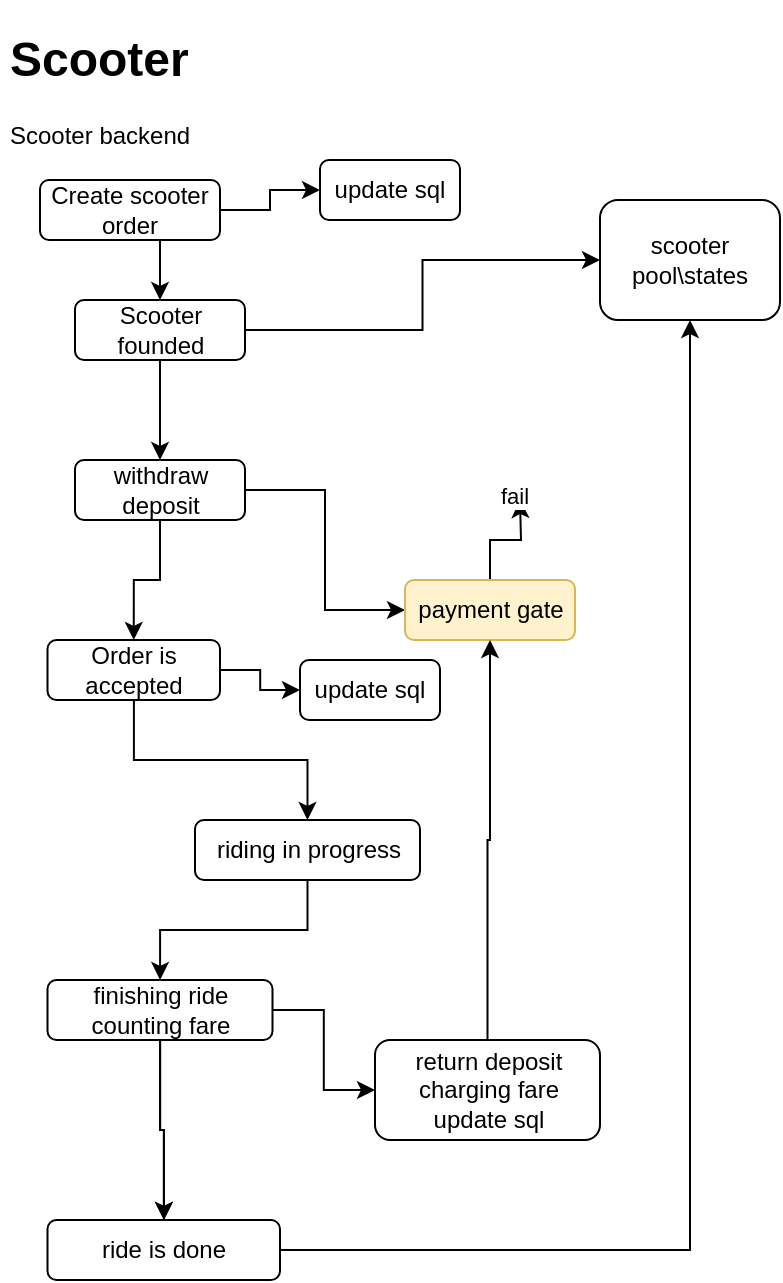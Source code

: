 <mxfile version="21.6.2" type="github">
  <diagram name="Page-1" id="B9Mj2-b3dq1Cd7GQC0pU">
    <mxGraphModel dx="718" dy="462" grid="1" gridSize="10" guides="1" tooltips="1" connect="1" arrows="1" fold="1" page="1" pageScale="1" pageWidth="827" pageHeight="1169" math="0" shadow="0">
      <root>
        <mxCell id="0" />
        <mxCell id="1" parent="0" />
        <mxCell id="IxOYMcuYMZwDZ8Kze4D3-2" value="&lt;h1&gt;Scooter&lt;/h1&gt;&lt;p&gt;Scooter backend&lt;/p&gt;" style="text;html=1;strokeColor=none;fillColor=none;spacing=5;spacingTop=-20;whiteSpace=wrap;overflow=hidden;rounded=0;" vertex="1" parent="1">
          <mxGeometry x="10" y="10" width="160" height="70" as="geometry" />
        </mxCell>
        <mxCell id="IxOYMcuYMZwDZ8Kze4D3-7" style="edgeStyle=orthogonalEdgeStyle;rounded=0;orthogonalLoop=1;jettySize=auto;html=1;exitX=0.5;exitY=1;exitDx=0;exitDy=0;entryX=0.5;entryY=0;entryDx=0;entryDy=0;" edge="1" parent="1" source="IxOYMcuYMZwDZ8Kze4D3-3" target="IxOYMcuYMZwDZ8Kze4D3-4">
          <mxGeometry relative="1" as="geometry" />
        </mxCell>
        <mxCell id="IxOYMcuYMZwDZ8Kze4D3-43" style="edgeStyle=orthogonalEdgeStyle;rounded=0;orthogonalLoop=1;jettySize=auto;html=1;entryX=0;entryY=0.5;entryDx=0;entryDy=0;" edge="1" parent="1" source="IxOYMcuYMZwDZ8Kze4D3-3" target="IxOYMcuYMZwDZ8Kze4D3-42">
          <mxGeometry relative="1" as="geometry" />
        </mxCell>
        <mxCell id="IxOYMcuYMZwDZ8Kze4D3-3" value="Create scooter order" style="rounded=1;whiteSpace=wrap;html=1;" vertex="1" parent="1">
          <mxGeometry x="30" y="90" width="90" height="30" as="geometry" />
        </mxCell>
        <mxCell id="IxOYMcuYMZwDZ8Kze4D3-6" value="" style="edgeStyle=orthogonalEdgeStyle;rounded=0;orthogonalLoop=1;jettySize=auto;html=1;" edge="1" parent="1" source="IxOYMcuYMZwDZ8Kze4D3-4" target="IxOYMcuYMZwDZ8Kze4D3-5">
          <mxGeometry relative="1" as="geometry" />
        </mxCell>
        <mxCell id="IxOYMcuYMZwDZ8Kze4D3-9" value="" style="edgeStyle=orthogonalEdgeStyle;rounded=0;orthogonalLoop=1;jettySize=auto;html=1;" edge="1" parent="1" source="IxOYMcuYMZwDZ8Kze4D3-4" target="IxOYMcuYMZwDZ8Kze4D3-8">
          <mxGeometry relative="1" as="geometry" />
        </mxCell>
        <mxCell id="IxOYMcuYMZwDZ8Kze4D3-4" value="Scooter founded" style="rounded=1;whiteSpace=wrap;html=1;" vertex="1" parent="1">
          <mxGeometry x="47.5" y="150" width="85" height="30" as="geometry" />
        </mxCell>
        <mxCell id="IxOYMcuYMZwDZ8Kze4D3-5" value="scooter pool\states" style="whiteSpace=wrap;html=1;rounded=1;" vertex="1" parent="1">
          <mxGeometry x="310" y="100" width="90" height="60" as="geometry" />
        </mxCell>
        <mxCell id="IxOYMcuYMZwDZ8Kze4D3-18" style="edgeStyle=orthogonalEdgeStyle;rounded=0;orthogonalLoop=1;jettySize=auto;html=1;exitX=1;exitY=0.5;exitDx=0;exitDy=0;entryX=0;entryY=0.5;entryDx=0;entryDy=0;" edge="1" parent="1" source="IxOYMcuYMZwDZ8Kze4D3-8" target="IxOYMcuYMZwDZ8Kze4D3-12">
          <mxGeometry relative="1" as="geometry" />
        </mxCell>
        <mxCell id="IxOYMcuYMZwDZ8Kze4D3-19" style="edgeStyle=orthogonalEdgeStyle;rounded=0;orthogonalLoop=1;jettySize=auto;html=1;exitX=0.5;exitY=1;exitDx=0;exitDy=0;entryX=0.5;entryY=0;entryDx=0;entryDy=0;" edge="1" parent="1" source="IxOYMcuYMZwDZ8Kze4D3-8" target="IxOYMcuYMZwDZ8Kze4D3-16">
          <mxGeometry relative="1" as="geometry" />
        </mxCell>
        <mxCell id="IxOYMcuYMZwDZ8Kze4D3-8" value="withdraw deposit" style="rounded=1;whiteSpace=wrap;html=1;" vertex="1" parent="1">
          <mxGeometry x="47.5" y="230" width="85" height="30" as="geometry" />
        </mxCell>
        <mxCell id="IxOYMcuYMZwDZ8Kze4D3-39" style="edgeStyle=orthogonalEdgeStyle;rounded=0;orthogonalLoop=1;jettySize=auto;html=1;" edge="1" parent="1" source="IxOYMcuYMZwDZ8Kze4D3-12">
          <mxGeometry relative="1" as="geometry">
            <mxPoint x="270" y="250.0" as="targetPoint" />
          </mxGeometry>
        </mxCell>
        <mxCell id="IxOYMcuYMZwDZ8Kze4D3-40" value="fail" style="edgeLabel;html=1;align=center;verticalAlign=middle;resizable=0;points=[];" vertex="1" connectable="0" parent="IxOYMcuYMZwDZ8Kze4D3-39">
          <mxGeometry x="1" y="3" relative="1" as="geometry">
            <mxPoint y="-2" as="offset" />
          </mxGeometry>
        </mxCell>
        <mxCell id="IxOYMcuYMZwDZ8Kze4D3-12" value="payment gate" style="rounded=1;whiteSpace=wrap;html=1;fillColor=#fff2cc;strokeColor=#d6b656;" vertex="1" parent="1">
          <mxGeometry x="212.5" y="290" width="85" height="30" as="geometry" />
        </mxCell>
        <mxCell id="IxOYMcuYMZwDZ8Kze4D3-23" value="" style="edgeStyle=orthogonalEdgeStyle;rounded=0;orthogonalLoop=1;jettySize=auto;html=1;" edge="1" parent="1" source="IxOYMcuYMZwDZ8Kze4D3-16" target="IxOYMcuYMZwDZ8Kze4D3-22">
          <mxGeometry relative="1" as="geometry" />
        </mxCell>
        <mxCell id="IxOYMcuYMZwDZ8Kze4D3-38" style="edgeStyle=orthogonalEdgeStyle;rounded=0;orthogonalLoop=1;jettySize=auto;html=1;entryX=0;entryY=0.5;entryDx=0;entryDy=0;" edge="1" parent="1" source="IxOYMcuYMZwDZ8Kze4D3-16" target="IxOYMcuYMZwDZ8Kze4D3-37">
          <mxGeometry relative="1" as="geometry" />
        </mxCell>
        <mxCell id="IxOYMcuYMZwDZ8Kze4D3-16" value="Order is accepted" style="rounded=1;whiteSpace=wrap;html=1;" vertex="1" parent="1">
          <mxGeometry x="33.75" y="320" width="86.25" height="30" as="geometry" />
        </mxCell>
        <mxCell id="IxOYMcuYMZwDZ8Kze4D3-25" value="" style="edgeStyle=orthogonalEdgeStyle;rounded=0;orthogonalLoop=1;jettySize=auto;html=1;" edge="1" parent="1" source="IxOYMcuYMZwDZ8Kze4D3-22" target="IxOYMcuYMZwDZ8Kze4D3-24">
          <mxGeometry relative="1" as="geometry" />
        </mxCell>
        <mxCell id="IxOYMcuYMZwDZ8Kze4D3-22" value="riding in progress" style="rounded=1;whiteSpace=wrap;html=1;" vertex="1" parent="1">
          <mxGeometry x="107.5" y="410" width="112.5" height="30" as="geometry" />
        </mxCell>
        <mxCell id="IxOYMcuYMZwDZ8Kze4D3-27" value="" style="edgeStyle=orthogonalEdgeStyle;rounded=0;orthogonalLoop=1;jettySize=auto;html=1;" edge="1" parent="1" source="IxOYMcuYMZwDZ8Kze4D3-24" target="IxOYMcuYMZwDZ8Kze4D3-26">
          <mxGeometry relative="1" as="geometry" />
        </mxCell>
        <mxCell id="IxOYMcuYMZwDZ8Kze4D3-28" value="" style="edgeStyle=orthogonalEdgeStyle;rounded=0;orthogonalLoop=1;jettySize=auto;html=1;" edge="1" parent="1" source="IxOYMcuYMZwDZ8Kze4D3-24" target="IxOYMcuYMZwDZ8Kze4D3-26">
          <mxGeometry relative="1" as="geometry" />
        </mxCell>
        <mxCell id="IxOYMcuYMZwDZ8Kze4D3-32" value="" style="edgeStyle=orthogonalEdgeStyle;rounded=0;orthogonalLoop=1;jettySize=auto;html=1;" edge="1" parent="1" source="IxOYMcuYMZwDZ8Kze4D3-24" target="IxOYMcuYMZwDZ8Kze4D3-31">
          <mxGeometry relative="1" as="geometry" />
        </mxCell>
        <mxCell id="IxOYMcuYMZwDZ8Kze4D3-24" value="finishing ride&lt;br&gt;counting fare" style="rounded=1;whiteSpace=wrap;html=1;" vertex="1" parent="1">
          <mxGeometry x="33.75" y="490" width="112.5" height="30" as="geometry" />
        </mxCell>
        <mxCell id="IxOYMcuYMZwDZ8Kze4D3-34" style="edgeStyle=orthogonalEdgeStyle;rounded=0;orthogonalLoop=1;jettySize=auto;html=1;entryX=0.5;entryY=1;entryDx=0;entryDy=0;" edge="1" parent="1" source="IxOYMcuYMZwDZ8Kze4D3-26" target="IxOYMcuYMZwDZ8Kze4D3-5">
          <mxGeometry relative="1" as="geometry" />
        </mxCell>
        <mxCell id="IxOYMcuYMZwDZ8Kze4D3-26" value="ride is done" style="rounded=1;whiteSpace=wrap;html=1;" vertex="1" parent="1">
          <mxGeometry x="33.75" y="610" width="116.25" height="30" as="geometry" />
        </mxCell>
        <mxCell id="IxOYMcuYMZwDZ8Kze4D3-33" style="edgeStyle=orthogonalEdgeStyle;rounded=0;orthogonalLoop=1;jettySize=auto;html=1;" edge="1" parent="1" source="IxOYMcuYMZwDZ8Kze4D3-31" target="IxOYMcuYMZwDZ8Kze4D3-12">
          <mxGeometry relative="1" as="geometry" />
        </mxCell>
        <mxCell id="IxOYMcuYMZwDZ8Kze4D3-31" value="return deposit&lt;br&gt;charging fare&lt;br&gt;update sql" style="rounded=1;whiteSpace=wrap;html=1;" vertex="1" parent="1">
          <mxGeometry x="197.5" y="520" width="112.5" height="50" as="geometry" />
        </mxCell>
        <mxCell id="IxOYMcuYMZwDZ8Kze4D3-37" value="update sql" style="rounded=1;whiteSpace=wrap;html=1;" vertex="1" parent="1">
          <mxGeometry x="160" y="330" width="70" height="30" as="geometry" />
        </mxCell>
        <mxCell id="IxOYMcuYMZwDZ8Kze4D3-42" value="update sql" style="rounded=1;whiteSpace=wrap;html=1;" vertex="1" parent="1">
          <mxGeometry x="170" y="80" width="70" height="30" as="geometry" />
        </mxCell>
      </root>
    </mxGraphModel>
  </diagram>
</mxfile>
